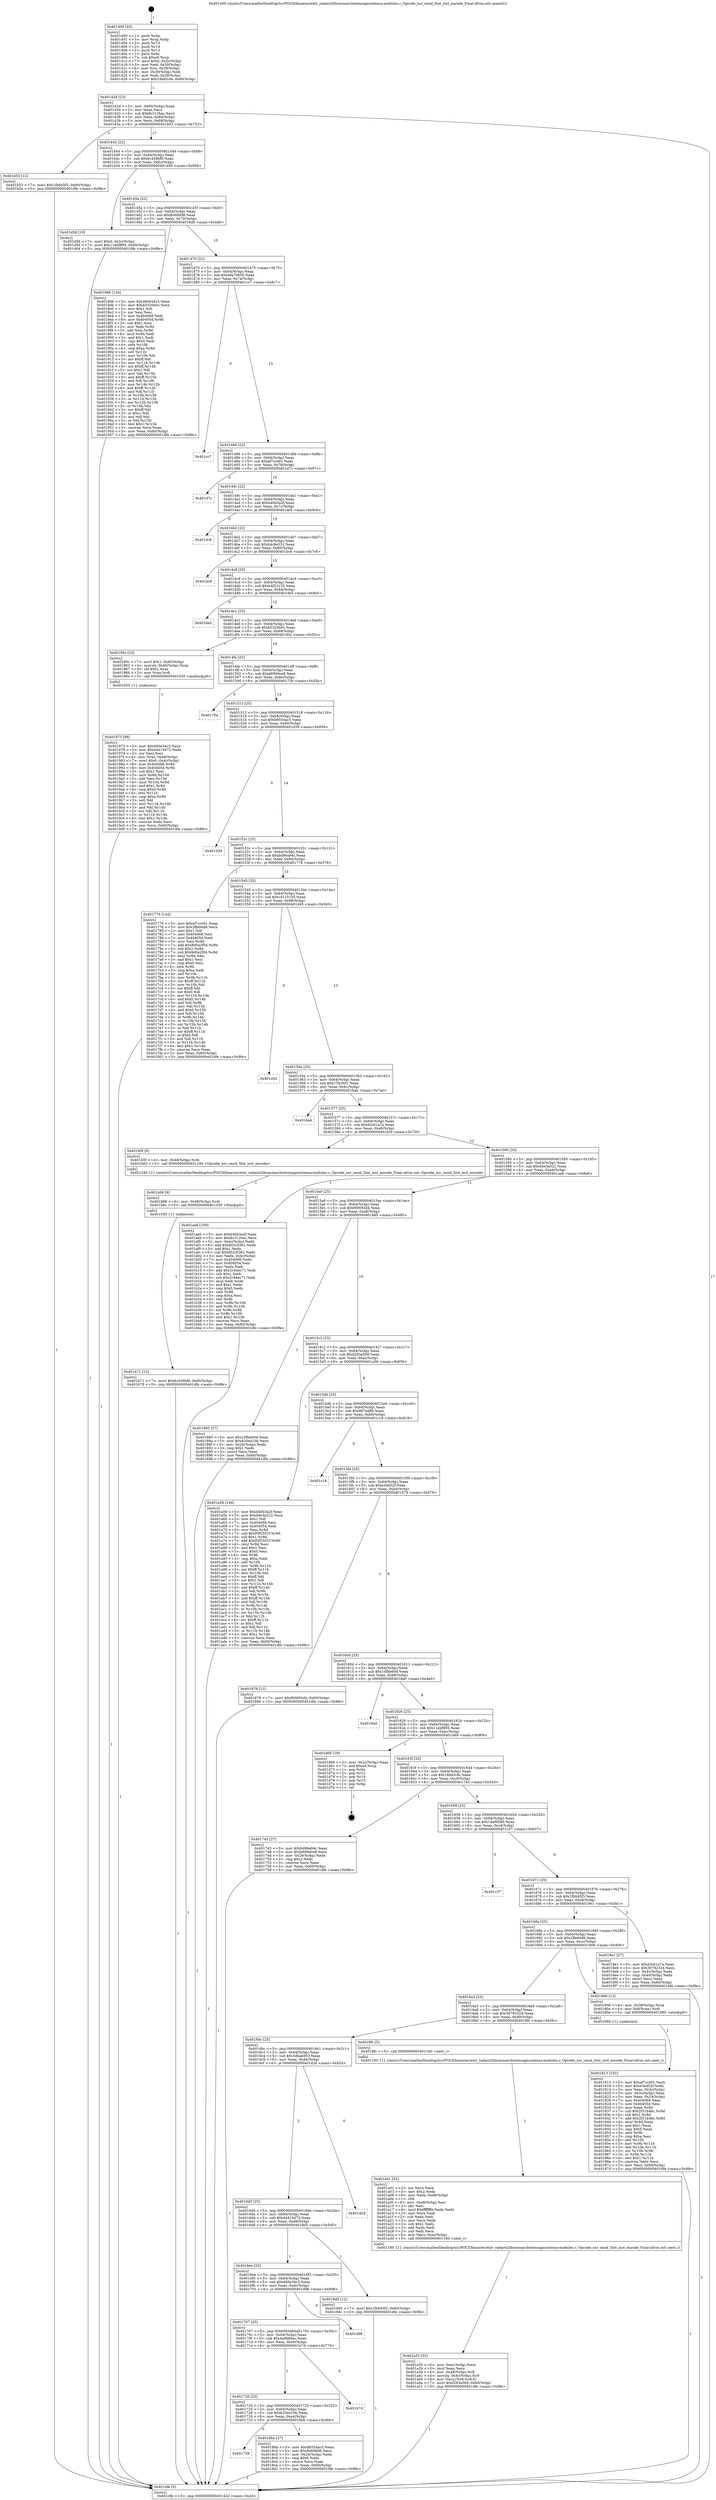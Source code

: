 digraph "0x401400" {
  label = "0x401400 (/mnt/c/Users/mathe/Desktop/tcc/POCII/binaries/extr_radare2librasmarchxtensagnuxtensa-modules.c_Opcode_xsr_rasid_Slot_inst_encode_Final-ollvm.out::main(0))"
  labelloc = "t"
  node[shape=record]

  Entry [label="",width=0.3,height=0.3,shape=circle,fillcolor=black,style=filled]
  "0x40142d" [label="{
     0x40142d [23]\l
     | [instrs]\l
     &nbsp;&nbsp;0x40142d \<+3\>: mov -0x60(%rbp),%eax\l
     &nbsp;&nbsp;0x401430 \<+2\>: mov %eax,%ecx\l
     &nbsp;&nbsp;0x401432 \<+6\>: sub $0x8c312bac,%ecx\l
     &nbsp;&nbsp;0x401438 \<+3\>: mov %eax,-0x64(%rbp)\l
     &nbsp;&nbsp;0x40143b \<+3\>: mov %ecx,-0x68(%rbp)\l
     &nbsp;&nbsp;0x40143e \<+6\>: je 0000000000401b53 \<main+0x753\>\l
  }"]
  "0x401b53" [label="{
     0x401b53 [12]\l
     | [instrs]\l
     &nbsp;&nbsp;0x401b53 \<+7\>: movl $0x1fb845f3,-0x60(%rbp)\l
     &nbsp;&nbsp;0x401b5a \<+5\>: jmp 0000000000401dfe \<main+0x9fe\>\l
  }"]
  "0x401444" [label="{
     0x401444 [22]\l
     | [instrs]\l
     &nbsp;&nbsp;0x401444 \<+5\>: jmp 0000000000401449 \<main+0x49\>\l
     &nbsp;&nbsp;0x401449 \<+3\>: mov -0x64(%rbp),%eax\l
     &nbsp;&nbsp;0x40144c \<+5\>: sub $0x8c439bf9,%eax\l
     &nbsp;&nbsp;0x401451 \<+3\>: mov %eax,-0x6c(%rbp)\l
     &nbsp;&nbsp;0x401454 \<+6\>: je 0000000000401d56 \<main+0x956\>\l
  }"]
  Exit [label="",width=0.3,height=0.3,shape=circle,fillcolor=black,style=filled,peripheries=2]
  "0x401d56" [label="{
     0x401d56 [19]\l
     | [instrs]\l
     &nbsp;&nbsp;0x401d56 \<+7\>: movl $0x0,-0x2c(%rbp)\l
     &nbsp;&nbsp;0x401d5d \<+7\>: movl $0x11ebf885,-0x60(%rbp)\l
     &nbsp;&nbsp;0x401d64 \<+5\>: jmp 0000000000401dfe \<main+0x9fe\>\l
  }"]
  "0x40145a" [label="{
     0x40145a [22]\l
     | [instrs]\l
     &nbsp;&nbsp;0x40145a \<+5\>: jmp 000000000040145f \<main+0x5f\>\l
     &nbsp;&nbsp;0x40145f \<+3\>: mov -0x64(%rbp),%eax\l
     &nbsp;&nbsp;0x401462 \<+5\>: sub $0x8c6fdfd6,%eax\l
     &nbsp;&nbsp;0x401467 \<+3\>: mov %eax,-0x70(%rbp)\l
     &nbsp;&nbsp;0x40146a \<+6\>: je 00000000004018d6 \<main+0x4d6\>\l
  }"]
  "0x401b71" [label="{
     0x401b71 [12]\l
     | [instrs]\l
     &nbsp;&nbsp;0x401b71 \<+7\>: movl $0x8c439bf9,-0x60(%rbp)\l
     &nbsp;&nbsp;0x401b78 \<+5\>: jmp 0000000000401dfe \<main+0x9fe\>\l
  }"]
  "0x4018d6" [label="{
     0x4018d6 [134]\l
     | [instrs]\l
     &nbsp;&nbsp;0x4018d6 \<+5\>: mov $0x460e34c3,%eax\l
     &nbsp;&nbsp;0x4018db \<+5\>: mov $0xb5320b0c,%ecx\l
     &nbsp;&nbsp;0x4018e0 \<+2\>: mov $0x1,%dl\l
     &nbsp;&nbsp;0x4018e2 \<+2\>: xor %esi,%esi\l
     &nbsp;&nbsp;0x4018e4 \<+7\>: mov 0x404068,%edi\l
     &nbsp;&nbsp;0x4018eb \<+8\>: mov 0x404054,%r8d\l
     &nbsp;&nbsp;0x4018f3 \<+3\>: sub $0x1,%esi\l
     &nbsp;&nbsp;0x4018f6 \<+3\>: mov %edi,%r9d\l
     &nbsp;&nbsp;0x4018f9 \<+3\>: add %esi,%r9d\l
     &nbsp;&nbsp;0x4018fc \<+4\>: imul %r9d,%edi\l
     &nbsp;&nbsp;0x401900 \<+3\>: and $0x1,%edi\l
     &nbsp;&nbsp;0x401903 \<+3\>: cmp $0x0,%edi\l
     &nbsp;&nbsp;0x401906 \<+4\>: sete %r10b\l
     &nbsp;&nbsp;0x40190a \<+4\>: cmp $0xa,%r8d\l
     &nbsp;&nbsp;0x40190e \<+4\>: setl %r11b\l
     &nbsp;&nbsp;0x401912 \<+3\>: mov %r10b,%bl\l
     &nbsp;&nbsp;0x401915 \<+3\>: xor $0xff,%bl\l
     &nbsp;&nbsp;0x401918 \<+3\>: mov %r11b,%r14b\l
     &nbsp;&nbsp;0x40191b \<+4\>: xor $0xff,%r14b\l
     &nbsp;&nbsp;0x40191f \<+3\>: xor $0x1,%dl\l
     &nbsp;&nbsp;0x401922 \<+3\>: mov %bl,%r15b\l
     &nbsp;&nbsp;0x401925 \<+4\>: and $0xff,%r15b\l
     &nbsp;&nbsp;0x401929 \<+3\>: and %dl,%r10b\l
     &nbsp;&nbsp;0x40192c \<+3\>: mov %r14b,%r12b\l
     &nbsp;&nbsp;0x40192f \<+4\>: and $0xff,%r12b\l
     &nbsp;&nbsp;0x401933 \<+3\>: and %dl,%r11b\l
     &nbsp;&nbsp;0x401936 \<+3\>: or %r10b,%r15b\l
     &nbsp;&nbsp;0x401939 \<+3\>: or %r11b,%r12b\l
     &nbsp;&nbsp;0x40193c \<+3\>: xor %r12b,%r15b\l
     &nbsp;&nbsp;0x40193f \<+3\>: or %r14b,%bl\l
     &nbsp;&nbsp;0x401942 \<+3\>: xor $0xff,%bl\l
     &nbsp;&nbsp;0x401945 \<+3\>: or $0x1,%dl\l
     &nbsp;&nbsp;0x401948 \<+2\>: and %dl,%bl\l
     &nbsp;&nbsp;0x40194a \<+3\>: or %bl,%r15b\l
     &nbsp;&nbsp;0x40194d \<+4\>: test $0x1,%r15b\l
     &nbsp;&nbsp;0x401951 \<+3\>: cmovne %ecx,%eax\l
     &nbsp;&nbsp;0x401954 \<+3\>: mov %eax,-0x60(%rbp)\l
     &nbsp;&nbsp;0x401957 \<+5\>: jmp 0000000000401dfe \<main+0x9fe\>\l
  }"]
  "0x401470" [label="{
     0x401470 [22]\l
     | [instrs]\l
     &nbsp;&nbsp;0x401470 \<+5\>: jmp 0000000000401475 \<main+0x75\>\l
     &nbsp;&nbsp;0x401475 \<+3\>: mov -0x64(%rbp),%eax\l
     &nbsp;&nbsp;0x401478 \<+5\>: sub $0xa9a70850,%eax\l
     &nbsp;&nbsp;0x40147d \<+3\>: mov %eax,-0x74(%rbp)\l
     &nbsp;&nbsp;0x401480 \<+6\>: je 0000000000401cc7 \<main+0x8c7\>\l
  }"]
  "0x401b68" [label="{
     0x401b68 [9]\l
     | [instrs]\l
     &nbsp;&nbsp;0x401b68 \<+4\>: mov -0x48(%rbp),%rdi\l
     &nbsp;&nbsp;0x401b6c \<+5\>: call 0000000000401030 \<free@plt\>\l
     | [calls]\l
     &nbsp;&nbsp;0x401030 \{1\} (unknown)\l
  }"]
  "0x401cc7" [label="{
     0x401cc7\l
  }", style=dashed]
  "0x401486" [label="{
     0x401486 [22]\l
     | [instrs]\l
     &nbsp;&nbsp;0x401486 \<+5\>: jmp 000000000040148b \<main+0x8b\>\l
     &nbsp;&nbsp;0x40148b \<+3\>: mov -0x64(%rbp),%eax\l
     &nbsp;&nbsp;0x40148e \<+5\>: sub $0xaf7cce91,%eax\l
     &nbsp;&nbsp;0x401493 \<+3\>: mov %eax,-0x78(%rbp)\l
     &nbsp;&nbsp;0x401496 \<+6\>: je 0000000000401d7c \<main+0x97c\>\l
  }"]
  "0x401a35" [label="{
     0x401a35 [33]\l
     | [instrs]\l
     &nbsp;&nbsp;0x401a35 \<+6\>: mov -0xec(%rbp),%ecx\l
     &nbsp;&nbsp;0x401a3b \<+3\>: imul %eax,%ecx\l
     &nbsp;&nbsp;0x401a3e \<+4\>: mov -0x48(%rbp),%r8\l
     &nbsp;&nbsp;0x401a42 \<+4\>: movslq -0x4c(%rbp),%r9\l
     &nbsp;&nbsp;0x401a46 \<+4\>: mov %ecx,(%r8,%r9,4)\l
     &nbsp;&nbsp;0x401a4a \<+7\>: movl $0xf293a569,-0x60(%rbp)\l
     &nbsp;&nbsp;0x401a51 \<+5\>: jmp 0000000000401dfe \<main+0x9fe\>\l
  }"]
  "0x401d7c" [label="{
     0x401d7c\l
  }", style=dashed]
  "0x40149c" [label="{
     0x40149c [22]\l
     | [instrs]\l
     &nbsp;&nbsp;0x40149c \<+5\>: jmp 00000000004014a1 \<main+0xa1\>\l
     &nbsp;&nbsp;0x4014a1 \<+3\>: mov -0x64(%rbp),%eax\l
     &nbsp;&nbsp;0x4014a4 \<+5\>: sub $0xb40b3a2f,%eax\l
     &nbsp;&nbsp;0x4014a9 \<+3\>: mov %eax,-0x7c(%rbp)\l
     &nbsp;&nbsp;0x4014ac \<+6\>: je 0000000000401dc6 \<main+0x9c6\>\l
  }"]
  "0x401a01" [label="{
     0x401a01 [52]\l
     | [instrs]\l
     &nbsp;&nbsp;0x401a01 \<+2\>: xor %ecx,%ecx\l
     &nbsp;&nbsp;0x401a03 \<+5\>: mov $0x2,%edx\l
     &nbsp;&nbsp;0x401a08 \<+6\>: mov %edx,-0xe8(%rbp)\l
     &nbsp;&nbsp;0x401a0e \<+1\>: cltd\l
     &nbsp;&nbsp;0x401a0f \<+6\>: mov -0xe8(%rbp),%esi\l
     &nbsp;&nbsp;0x401a15 \<+2\>: idiv %esi\l
     &nbsp;&nbsp;0x401a17 \<+6\>: imul $0xfffffffe,%edx,%edx\l
     &nbsp;&nbsp;0x401a1d \<+2\>: mov %ecx,%edi\l
     &nbsp;&nbsp;0x401a1f \<+2\>: sub %edx,%edi\l
     &nbsp;&nbsp;0x401a21 \<+2\>: mov %ecx,%edx\l
     &nbsp;&nbsp;0x401a23 \<+3\>: sub $0x1,%edx\l
     &nbsp;&nbsp;0x401a26 \<+2\>: add %edx,%edi\l
     &nbsp;&nbsp;0x401a28 \<+2\>: sub %edi,%ecx\l
     &nbsp;&nbsp;0x401a2a \<+6\>: mov %ecx,-0xec(%rbp)\l
     &nbsp;&nbsp;0x401a30 \<+5\>: call 0000000000401160 \<next_i\>\l
     | [calls]\l
     &nbsp;&nbsp;0x401160 \{1\} (/mnt/c/Users/mathe/Desktop/tcc/POCII/binaries/extr_radare2librasmarchxtensagnuxtensa-modules.c_Opcode_xsr_rasid_Slot_inst_encode_Final-ollvm.out::next_i)\l
  }"]
  "0x401dc6" [label="{
     0x401dc6\l
  }", style=dashed]
  "0x4014b2" [label="{
     0x4014b2 [22]\l
     | [instrs]\l
     &nbsp;&nbsp;0x4014b2 \<+5\>: jmp 00000000004014b7 \<main+0xb7\>\l
     &nbsp;&nbsp;0x4014b7 \<+3\>: mov -0x64(%rbp),%eax\l
     &nbsp;&nbsp;0x4014ba \<+5\>: sub $0xb4c8e531,%eax\l
     &nbsp;&nbsp;0x4014bf \<+3\>: mov %eax,-0x80(%rbp)\l
     &nbsp;&nbsp;0x4014c2 \<+6\>: je 0000000000401bc6 \<main+0x7c6\>\l
  }"]
  "0x401973" [label="{
     0x401973 [98]\l
     | [instrs]\l
     &nbsp;&nbsp;0x401973 \<+5\>: mov $0x460e34c3,%ecx\l
     &nbsp;&nbsp;0x401978 \<+5\>: mov $0x44416473,%edx\l
     &nbsp;&nbsp;0x40197d \<+2\>: xor %esi,%esi\l
     &nbsp;&nbsp;0x40197f \<+4\>: mov %rax,-0x48(%rbp)\l
     &nbsp;&nbsp;0x401983 \<+7\>: movl $0x0,-0x4c(%rbp)\l
     &nbsp;&nbsp;0x40198a \<+8\>: mov 0x404068,%r8d\l
     &nbsp;&nbsp;0x401992 \<+8\>: mov 0x404054,%r9d\l
     &nbsp;&nbsp;0x40199a \<+3\>: sub $0x1,%esi\l
     &nbsp;&nbsp;0x40199d \<+3\>: mov %r8d,%r10d\l
     &nbsp;&nbsp;0x4019a0 \<+3\>: add %esi,%r10d\l
     &nbsp;&nbsp;0x4019a3 \<+4\>: imul %r10d,%r8d\l
     &nbsp;&nbsp;0x4019a7 \<+4\>: and $0x1,%r8d\l
     &nbsp;&nbsp;0x4019ab \<+4\>: cmp $0x0,%r8d\l
     &nbsp;&nbsp;0x4019af \<+4\>: sete %r11b\l
     &nbsp;&nbsp;0x4019b3 \<+4\>: cmp $0xa,%r9d\l
     &nbsp;&nbsp;0x4019b7 \<+3\>: setl %bl\l
     &nbsp;&nbsp;0x4019ba \<+3\>: mov %r11b,%r14b\l
     &nbsp;&nbsp;0x4019bd \<+3\>: and %bl,%r14b\l
     &nbsp;&nbsp;0x4019c0 \<+3\>: xor %bl,%r11b\l
     &nbsp;&nbsp;0x4019c3 \<+3\>: or %r11b,%r14b\l
     &nbsp;&nbsp;0x4019c6 \<+4\>: test $0x1,%r14b\l
     &nbsp;&nbsp;0x4019ca \<+3\>: cmovne %edx,%ecx\l
     &nbsp;&nbsp;0x4019cd \<+3\>: mov %ecx,-0x60(%rbp)\l
     &nbsp;&nbsp;0x4019d0 \<+5\>: jmp 0000000000401dfe \<main+0x9fe\>\l
  }"]
  "0x401bc6" [label="{
     0x401bc6\l
  }", style=dashed]
  "0x4014c8" [label="{
     0x4014c8 [25]\l
     | [instrs]\l
     &nbsp;&nbsp;0x4014c8 \<+5\>: jmp 00000000004014cd \<main+0xcd\>\l
     &nbsp;&nbsp;0x4014cd \<+3\>: mov -0x64(%rbp),%eax\l
     &nbsp;&nbsp;0x4014d0 \<+5\>: sub $0xb4f23125,%eax\l
     &nbsp;&nbsp;0x4014d5 \<+6\>: mov %eax,-0x84(%rbp)\l
     &nbsp;&nbsp;0x4014db \<+6\>: je 0000000000401de5 \<main+0x9e5\>\l
  }"]
  "0x401739" [label="{
     0x401739\l
  }", style=dashed]
  "0x401de5" [label="{
     0x401de5\l
  }", style=dashed]
  "0x4014e1" [label="{
     0x4014e1 [25]\l
     | [instrs]\l
     &nbsp;&nbsp;0x4014e1 \<+5\>: jmp 00000000004014e6 \<main+0xe6\>\l
     &nbsp;&nbsp;0x4014e6 \<+3\>: mov -0x64(%rbp),%eax\l
     &nbsp;&nbsp;0x4014e9 \<+5\>: sub $0xb5320b0c,%eax\l
     &nbsp;&nbsp;0x4014ee \<+6\>: mov %eax,-0x88(%rbp)\l
     &nbsp;&nbsp;0x4014f4 \<+6\>: je 000000000040195c \<main+0x55c\>\l
  }"]
  "0x4018bb" [label="{
     0x4018bb [27]\l
     | [instrs]\l
     &nbsp;&nbsp;0x4018bb \<+5\>: mov $0xb8554ac5,%eax\l
     &nbsp;&nbsp;0x4018c0 \<+5\>: mov $0x8c6fdfd6,%ecx\l
     &nbsp;&nbsp;0x4018c5 \<+3\>: mov -0x24(%rbp),%edx\l
     &nbsp;&nbsp;0x4018c8 \<+3\>: cmp $0x0,%edx\l
     &nbsp;&nbsp;0x4018cb \<+3\>: cmove %ecx,%eax\l
     &nbsp;&nbsp;0x4018ce \<+3\>: mov %eax,-0x60(%rbp)\l
     &nbsp;&nbsp;0x4018d1 \<+5\>: jmp 0000000000401dfe \<main+0x9fe\>\l
  }"]
  "0x40195c" [label="{
     0x40195c [23]\l
     | [instrs]\l
     &nbsp;&nbsp;0x40195c \<+7\>: movl $0x1,-0x40(%rbp)\l
     &nbsp;&nbsp;0x401963 \<+4\>: movslq -0x40(%rbp),%rax\l
     &nbsp;&nbsp;0x401967 \<+4\>: shl $0x2,%rax\l
     &nbsp;&nbsp;0x40196b \<+3\>: mov %rax,%rdi\l
     &nbsp;&nbsp;0x40196e \<+5\>: call 0000000000401050 \<malloc@plt\>\l
     | [calls]\l
     &nbsp;&nbsp;0x401050 \{1\} (unknown)\l
  }"]
  "0x4014fa" [label="{
     0x4014fa [25]\l
     | [instrs]\l
     &nbsp;&nbsp;0x4014fa \<+5\>: jmp 00000000004014ff \<main+0xff\>\l
     &nbsp;&nbsp;0x4014ff \<+3\>: mov -0x64(%rbp),%eax\l
     &nbsp;&nbsp;0x401502 \<+5\>: sub $0xb699dce8,%eax\l
     &nbsp;&nbsp;0x401507 \<+6\>: mov %eax,-0x8c(%rbp)\l
     &nbsp;&nbsp;0x40150d \<+6\>: je 000000000040175e \<main+0x35e\>\l
  }"]
  "0x401720" [label="{
     0x401720 [25]\l
     | [instrs]\l
     &nbsp;&nbsp;0x401720 \<+5\>: jmp 0000000000401725 \<main+0x325\>\l
     &nbsp;&nbsp;0x401725 \<+3\>: mov -0x64(%rbp),%eax\l
     &nbsp;&nbsp;0x401728 \<+5\>: sub $0x620ed10b,%eax\l
     &nbsp;&nbsp;0x40172d \<+6\>: mov %eax,-0xe4(%rbp)\l
     &nbsp;&nbsp;0x401733 \<+6\>: je 00000000004018bb \<main+0x4bb\>\l
  }"]
  "0x40175e" [label="{
     0x40175e\l
  }", style=dashed]
  "0x401513" [label="{
     0x401513 [25]\l
     | [instrs]\l
     &nbsp;&nbsp;0x401513 \<+5\>: jmp 0000000000401518 \<main+0x118\>\l
     &nbsp;&nbsp;0x401518 \<+3\>: mov -0x64(%rbp),%eax\l
     &nbsp;&nbsp;0x40151b \<+5\>: sub $0xb8554ac5,%eax\l
     &nbsp;&nbsp;0x401520 \<+6\>: mov %eax,-0x90(%rbp)\l
     &nbsp;&nbsp;0x401526 \<+6\>: je 0000000000401d39 \<main+0x939\>\l
  }"]
  "0x401b7d" [label="{
     0x401b7d\l
  }", style=dashed]
  "0x401d39" [label="{
     0x401d39\l
  }", style=dashed]
  "0x40152c" [label="{
     0x40152c [25]\l
     | [instrs]\l
     &nbsp;&nbsp;0x40152c \<+5\>: jmp 0000000000401531 \<main+0x131\>\l
     &nbsp;&nbsp;0x401531 \<+3\>: mov -0x64(%rbp),%eax\l
     &nbsp;&nbsp;0x401534 \<+5\>: sub $0xbd96a94c,%eax\l
     &nbsp;&nbsp;0x401539 \<+6\>: mov %eax,-0x94(%rbp)\l
     &nbsp;&nbsp;0x40153f \<+6\>: je 0000000000401776 \<main+0x376\>\l
  }"]
  "0x401707" [label="{
     0x401707 [25]\l
     | [instrs]\l
     &nbsp;&nbsp;0x401707 \<+5\>: jmp 000000000040170c \<main+0x30c\>\l
     &nbsp;&nbsp;0x40170c \<+3\>: mov -0x64(%rbp),%eax\l
     &nbsp;&nbsp;0x40170f \<+5\>: sub $0x4a9689ac,%eax\l
     &nbsp;&nbsp;0x401714 \<+6\>: mov %eax,-0xe0(%rbp)\l
     &nbsp;&nbsp;0x40171a \<+6\>: je 0000000000401b7d \<main+0x77d\>\l
  }"]
  "0x401776" [label="{
     0x401776 [144]\l
     | [instrs]\l
     &nbsp;&nbsp;0x401776 \<+5\>: mov $0xaf7cce91,%eax\l
     &nbsp;&nbsp;0x40177b \<+5\>: mov $0x2ffa94d6,%ecx\l
     &nbsp;&nbsp;0x401780 \<+2\>: mov $0x1,%dl\l
     &nbsp;&nbsp;0x401782 \<+7\>: mov 0x404068,%esi\l
     &nbsp;&nbsp;0x401789 \<+7\>: mov 0x404054,%edi\l
     &nbsp;&nbsp;0x401790 \<+3\>: mov %esi,%r8d\l
     &nbsp;&nbsp;0x401793 \<+7\>: add $0x8d0a2f04,%r8d\l
     &nbsp;&nbsp;0x40179a \<+4\>: sub $0x1,%r8d\l
     &nbsp;&nbsp;0x40179e \<+7\>: sub $0x8d0a2f04,%r8d\l
     &nbsp;&nbsp;0x4017a5 \<+4\>: imul %r8d,%esi\l
     &nbsp;&nbsp;0x4017a9 \<+3\>: and $0x1,%esi\l
     &nbsp;&nbsp;0x4017ac \<+3\>: cmp $0x0,%esi\l
     &nbsp;&nbsp;0x4017af \<+4\>: sete %r9b\l
     &nbsp;&nbsp;0x4017b3 \<+3\>: cmp $0xa,%edi\l
     &nbsp;&nbsp;0x4017b6 \<+4\>: setl %r10b\l
     &nbsp;&nbsp;0x4017ba \<+3\>: mov %r9b,%r11b\l
     &nbsp;&nbsp;0x4017bd \<+4\>: xor $0xff,%r11b\l
     &nbsp;&nbsp;0x4017c1 \<+3\>: mov %r10b,%bl\l
     &nbsp;&nbsp;0x4017c4 \<+3\>: xor $0xff,%bl\l
     &nbsp;&nbsp;0x4017c7 \<+3\>: xor $0x0,%dl\l
     &nbsp;&nbsp;0x4017ca \<+3\>: mov %r11b,%r14b\l
     &nbsp;&nbsp;0x4017cd \<+4\>: and $0x0,%r14b\l
     &nbsp;&nbsp;0x4017d1 \<+3\>: and %dl,%r9b\l
     &nbsp;&nbsp;0x4017d4 \<+3\>: mov %bl,%r15b\l
     &nbsp;&nbsp;0x4017d7 \<+4\>: and $0x0,%r15b\l
     &nbsp;&nbsp;0x4017db \<+3\>: and %dl,%r10b\l
     &nbsp;&nbsp;0x4017de \<+3\>: or %r9b,%r14b\l
     &nbsp;&nbsp;0x4017e1 \<+3\>: or %r10b,%r15b\l
     &nbsp;&nbsp;0x4017e4 \<+3\>: xor %r15b,%r14b\l
     &nbsp;&nbsp;0x4017e7 \<+3\>: or %bl,%r11b\l
     &nbsp;&nbsp;0x4017ea \<+4\>: xor $0xff,%r11b\l
     &nbsp;&nbsp;0x4017ee \<+3\>: or $0x0,%dl\l
     &nbsp;&nbsp;0x4017f1 \<+3\>: and %dl,%r11b\l
     &nbsp;&nbsp;0x4017f4 \<+3\>: or %r11b,%r14b\l
     &nbsp;&nbsp;0x4017f7 \<+4\>: test $0x1,%r14b\l
     &nbsp;&nbsp;0x4017fb \<+3\>: cmovne %ecx,%eax\l
     &nbsp;&nbsp;0x4017fe \<+3\>: mov %eax,-0x60(%rbp)\l
     &nbsp;&nbsp;0x401801 \<+5\>: jmp 0000000000401dfe \<main+0x9fe\>\l
  }"]
  "0x401545" [label="{
     0x401545 [25]\l
     | [instrs]\l
     &nbsp;&nbsp;0x401545 \<+5\>: jmp 000000000040154a \<main+0x14a\>\l
     &nbsp;&nbsp;0x40154a \<+3\>: mov -0x64(%rbp),%eax\l
     &nbsp;&nbsp;0x40154d \<+5\>: sub $0xc4115105,%eax\l
     &nbsp;&nbsp;0x401552 \<+6\>: mov %eax,-0x98(%rbp)\l
     &nbsp;&nbsp;0x401558 \<+6\>: je 0000000000401d45 \<main+0x945\>\l
  }"]
  "0x401d98" [label="{
     0x401d98\l
  }", style=dashed]
  "0x401d45" [label="{
     0x401d45\l
  }", style=dashed]
  "0x40155e" [label="{
     0x40155e [25]\l
     | [instrs]\l
     &nbsp;&nbsp;0x40155e \<+5\>: jmp 0000000000401563 \<main+0x163\>\l
     &nbsp;&nbsp;0x401563 \<+3\>: mov -0x64(%rbp),%eax\l
     &nbsp;&nbsp;0x401566 \<+5\>: sub $0xc7f436f1,%eax\l
     &nbsp;&nbsp;0x40156b \<+6\>: mov %eax,-0x9c(%rbp)\l
     &nbsp;&nbsp;0x401571 \<+6\>: je 0000000000401bab \<main+0x7ab\>\l
  }"]
  "0x4016ee" [label="{
     0x4016ee [25]\l
     | [instrs]\l
     &nbsp;&nbsp;0x4016ee \<+5\>: jmp 00000000004016f3 \<main+0x2f3\>\l
     &nbsp;&nbsp;0x4016f3 \<+3\>: mov -0x64(%rbp),%eax\l
     &nbsp;&nbsp;0x4016f6 \<+5\>: sub $0x460e34c3,%eax\l
     &nbsp;&nbsp;0x4016fb \<+6\>: mov %eax,-0xdc(%rbp)\l
     &nbsp;&nbsp;0x401701 \<+6\>: je 0000000000401d98 \<main+0x998\>\l
  }"]
  "0x401bab" [label="{
     0x401bab\l
  }", style=dashed]
  "0x401577" [label="{
     0x401577 [25]\l
     | [instrs]\l
     &nbsp;&nbsp;0x401577 \<+5\>: jmp 000000000040157c \<main+0x17c\>\l
     &nbsp;&nbsp;0x40157c \<+3\>: mov -0x64(%rbp),%eax\l
     &nbsp;&nbsp;0x40157f \<+5\>: sub $0xd3c61a7a,%eax\l
     &nbsp;&nbsp;0x401584 \<+6\>: mov %eax,-0xa0(%rbp)\l
     &nbsp;&nbsp;0x40158a \<+6\>: je 0000000000401b5f \<main+0x75f\>\l
  }"]
  "0x4019d5" [label="{
     0x4019d5 [12]\l
     | [instrs]\l
     &nbsp;&nbsp;0x4019d5 \<+7\>: movl $0x1fb845f3,-0x60(%rbp)\l
     &nbsp;&nbsp;0x4019dc \<+5\>: jmp 0000000000401dfe \<main+0x9fe\>\l
  }"]
  "0x401b5f" [label="{
     0x401b5f [9]\l
     | [instrs]\l
     &nbsp;&nbsp;0x401b5f \<+4\>: mov -0x48(%rbp),%rdi\l
     &nbsp;&nbsp;0x401b63 \<+5\>: call 0000000000401240 \<Opcode_xsr_rasid_Slot_inst_encode\>\l
     | [calls]\l
     &nbsp;&nbsp;0x401240 \{1\} (/mnt/c/Users/mathe/Desktop/tcc/POCII/binaries/extr_radare2librasmarchxtensagnuxtensa-modules.c_Opcode_xsr_rasid_Slot_inst_encode_Final-ollvm.out::Opcode_xsr_rasid_Slot_inst_encode)\l
  }"]
  "0x401590" [label="{
     0x401590 [25]\l
     | [instrs]\l
     &nbsp;&nbsp;0x401590 \<+5\>: jmp 0000000000401595 \<main+0x195\>\l
     &nbsp;&nbsp;0x401595 \<+3\>: mov -0x64(%rbp),%eax\l
     &nbsp;&nbsp;0x401598 \<+5\>: sub $0xd4e3a522,%eax\l
     &nbsp;&nbsp;0x40159d \<+6\>: mov %eax,-0xa4(%rbp)\l
     &nbsp;&nbsp;0x4015a3 \<+6\>: je 0000000000401ae6 \<main+0x6e6\>\l
  }"]
  "0x4016d5" [label="{
     0x4016d5 [25]\l
     | [instrs]\l
     &nbsp;&nbsp;0x4016d5 \<+5\>: jmp 00000000004016da \<main+0x2da\>\l
     &nbsp;&nbsp;0x4016da \<+3\>: mov -0x64(%rbp),%eax\l
     &nbsp;&nbsp;0x4016dd \<+5\>: sub $0x44416473,%eax\l
     &nbsp;&nbsp;0x4016e2 \<+6\>: mov %eax,-0xd8(%rbp)\l
     &nbsp;&nbsp;0x4016e8 \<+6\>: je 00000000004019d5 \<main+0x5d5\>\l
  }"]
  "0x401ae6" [label="{
     0x401ae6 [109]\l
     | [instrs]\l
     &nbsp;&nbsp;0x401ae6 \<+5\>: mov $0xb40b3a2f,%eax\l
     &nbsp;&nbsp;0x401aeb \<+5\>: mov $0x8c312bac,%ecx\l
     &nbsp;&nbsp;0x401af0 \<+3\>: mov -0x4c(%rbp),%edx\l
     &nbsp;&nbsp;0x401af3 \<+6\>: add $0xd02c0361,%edx\l
     &nbsp;&nbsp;0x401af9 \<+3\>: add $0x1,%edx\l
     &nbsp;&nbsp;0x401afc \<+6\>: sub $0xd02c0361,%edx\l
     &nbsp;&nbsp;0x401b02 \<+3\>: mov %edx,-0x4c(%rbp)\l
     &nbsp;&nbsp;0x401b05 \<+7\>: mov 0x404068,%edx\l
     &nbsp;&nbsp;0x401b0c \<+7\>: mov 0x404054,%esi\l
     &nbsp;&nbsp;0x401b13 \<+2\>: mov %edx,%edi\l
     &nbsp;&nbsp;0x401b15 \<+6\>: add $0x2c44ec71,%edi\l
     &nbsp;&nbsp;0x401b1b \<+3\>: sub $0x1,%edi\l
     &nbsp;&nbsp;0x401b1e \<+6\>: sub $0x2c44ec71,%edi\l
     &nbsp;&nbsp;0x401b24 \<+3\>: imul %edi,%edx\l
     &nbsp;&nbsp;0x401b27 \<+3\>: and $0x1,%edx\l
     &nbsp;&nbsp;0x401b2a \<+3\>: cmp $0x0,%edx\l
     &nbsp;&nbsp;0x401b2d \<+4\>: sete %r8b\l
     &nbsp;&nbsp;0x401b31 \<+3\>: cmp $0xa,%esi\l
     &nbsp;&nbsp;0x401b34 \<+4\>: setl %r9b\l
     &nbsp;&nbsp;0x401b38 \<+3\>: mov %r8b,%r10b\l
     &nbsp;&nbsp;0x401b3b \<+3\>: and %r9b,%r10b\l
     &nbsp;&nbsp;0x401b3e \<+3\>: xor %r9b,%r8b\l
     &nbsp;&nbsp;0x401b41 \<+3\>: or %r8b,%r10b\l
     &nbsp;&nbsp;0x401b44 \<+4\>: test $0x1,%r10b\l
     &nbsp;&nbsp;0x401b48 \<+3\>: cmovne %ecx,%eax\l
     &nbsp;&nbsp;0x401b4b \<+3\>: mov %eax,-0x60(%rbp)\l
     &nbsp;&nbsp;0x401b4e \<+5\>: jmp 0000000000401dfe \<main+0x9fe\>\l
  }"]
  "0x4015a9" [label="{
     0x4015a9 [25]\l
     | [instrs]\l
     &nbsp;&nbsp;0x4015a9 \<+5\>: jmp 00000000004015ae \<main+0x1ae\>\l
     &nbsp;&nbsp;0x4015ae \<+3\>: mov -0x64(%rbp),%eax\l
     &nbsp;&nbsp;0x4015b1 \<+5\>: sub $0xf00693d4,%eax\l
     &nbsp;&nbsp;0x4015b6 \<+6\>: mov %eax,-0xa8(%rbp)\l
     &nbsp;&nbsp;0x4015bc \<+6\>: je 0000000000401885 \<main+0x485\>\l
  }"]
  "0x401d2d" [label="{
     0x401d2d\l
  }", style=dashed]
  "0x401885" [label="{
     0x401885 [27]\l
     | [instrs]\l
     &nbsp;&nbsp;0x401885 \<+5\>: mov $0x10fbb60d,%eax\l
     &nbsp;&nbsp;0x40188a \<+5\>: mov $0x620ed10b,%ecx\l
     &nbsp;&nbsp;0x40188f \<+3\>: mov -0x24(%rbp),%edx\l
     &nbsp;&nbsp;0x401892 \<+3\>: cmp $0x1,%edx\l
     &nbsp;&nbsp;0x401895 \<+3\>: cmovl %ecx,%eax\l
     &nbsp;&nbsp;0x401898 \<+3\>: mov %eax,-0x60(%rbp)\l
     &nbsp;&nbsp;0x40189b \<+5\>: jmp 0000000000401dfe \<main+0x9fe\>\l
  }"]
  "0x4015c2" [label="{
     0x4015c2 [25]\l
     | [instrs]\l
     &nbsp;&nbsp;0x4015c2 \<+5\>: jmp 00000000004015c7 \<main+0x1c7\>\l
     &nbsp;&nbsp;0x4015c7 \<+3\>: mov -0x64(%rbp),%eax\l
     &nbsp;&nbsp;0x4015ca \<+5\>: sub $0xf293a569,%eax\l
     &nbsp;&nbsp;0x4015cf \<+6\>: mov %eax,-0xac(%rbp)\l
     &nbsp;&nbsp;0x4015d5 \<+6\>: je 0000000000401a56 \<main+0x656\>\l
  }"]
  "0x4016bc" [label="{
     0x4016bc [25]\l
     | [instrs]\l
     &nbsp;&nbsp;0x4016bc \<+5\>: jmp 00000000004016c1 \<main+0x2c1\>\l
     &nbsp;&nbsp;0x4016c1 \<+3\>: mov -0x64(%rbp),%eax\l
     &nbsp;&nbsp;0x4016c4 \<+5\>: sub $0x3dbab953,%eax\l
     &nbsp;&nbsp;0x4016c9 \<+6\>: mov %eax,-0xd4(%rbp)\l
     &nbsp;&nbsp;0x4016cf \<+6\>: je 0000000000401d2d \<main+0x92d\>\l
  }"]
  "0x401a56" [label="{
     0x401a56 [144]\l
     | [instrs]\l
     &nbsp;&nbsp;0x401a56 \<+5\>: mov $0xb40b3a2f,%eax\l
     &nbsp;&nbsp;0x401a5b \<+5\>: mov $0xd4e3a522,%ecx\l
     &nbsp;&nbsp;0x401a60 \<+2\>: mov $0x1,%dl\l
     &nbsp;&nbsp;0x401a62 \<+7\>: mov 0x404068,%esi\l
     &nbsp;&nbsp;0x401a69 \<+7\>: mov 0x404054,%edi\l
     &nbsp;&nbsp;0x401a70 \<+3\>: mov %esi,%r8d\l
     &nbsp;&nbsp;0x401a73 \<+7\>: sub $0x93f2551f,%r8d\l
     &nbsp;&nbsp;0x401a7a \<+4\>: sub $0x1,%r8d\l
     &nbsp;&nbsp;0x401a7e \<+7\>: add $0x93f2551f,%r8d\l
     &nbsp;&nbsp;0x401a85 \<+4\>: imul %r8d,%esi\l
     &nbsp;&nbsp;0x401a89 \<+3\>: and $0x1,%esi\l
     &nbsp;&nbsp;0x401a8c \<+3\>: cmp $0x0,%esi\l
     &nbsp;&nbsp;0x401a8f \<+4\>: sete %r9b\l
     &nbsp;&nbsp;0x401a93 \<+3\>: cmp $0xa,%edi\l
     &nbsp;&nbsp;0x401a96 \<+4\>: setl %r10b\l
     &nbsp;&nbsp;0x401a9a \<+3\>: mov %r9b,%r11b\l
     &nbsp;&nbsp;0x401a9d \<+4\>: xor $0xff,%r11b\l
     &nbsp;&nbsp;0x401aa1 \<+3\>: mov %r10b,%bl\l
     &nbsp;&nbsp;0x401aa4 \<+3\>: xor $0xff,%bl\l
     &nbsp;&nbsp;0x401aa7 \<+3\>: xor $0x1,%dl\l
     &nbsp;&nbsp;0x401aaa \<+3\>: mov %r11b,%r14b\l
     &nbsp;&nbsp;0x401aad \<+4\>: and $0xff,%r14b\l
     &nbsp;&nbsp;0x401ab1 \<+3\>: and %dl,%r9b\l
     &nbsp;&nbsp;0x401ab4 \<+3\>: mov %bl,%r15b\l
     &nbsp;&nbsp;0x401ab7 \<+4\>: and $0xff,%r15b\l
     &nbsp;&nbsp;0x401abb \<+3\>: and %dl,%r10b\l
     &nbsp;&nbsp;0x401abe \<+3\>: or %r9b,%r14b\l
     &nbsp;&nbsp;0x401ac1 \<+3\>: or %r10b,%r15b\l
     &nbsp;&nbsp;0x401ac4 \<+3\>: xor %r15b,%r14b\l
     &nbsp;&nbsp;0x401ac7 \<+3\>: or %bl,%r11b\l
     &nbsp;&nbsp;0x401aca \<+4\>: xor $0xff,%r11b\l
     &nbsp;&nbsp;0x401ace \<+3\>: or $0x1,%dl\l
     &nbsp;&nbsp;0x401ad1 \<+3\>: and %dl,%r11b\l
     &nbsp;&nbsp;0x401ad4 \<+3\>: or %r11b,%r14b\l
     &nbsp;&nbsp;0x401ad7 \<+4\>: test $0x1,%r14b\l
     &nbsp;&nbsp;0x401adb \<+3\>: cmovne %ecx,%eax\l
     &nbsp;&nbsp;0x401ade \<+3\>: mov %eax,-0x60(%rbp)\l
     &nbsp;&nbsp;0x401ae1 \<+5\>: jmp 0000000000401dfe \<main+0x9fe\>\l
  }"]
  "0x4015db" [label="{
     0x4015db [25]\l
     | [instrs]\l
     &nbsp;&nbsp;0x4015db \<+5\>: jmp 00000000004015e0 \<main+0x1e0\>\l
     &nbsp;&nbsp;0x4015e0 \<+3\>: mov -0x64(%rbp),%eax\l
     &nbsp;&nbsp;0x4015e3 \<+5\>: sub $0x987ed88,%eax\l
     &nbsp;&nbsp;0x4015e8 \<+6\>: mov %eax,-0xb0(%rbp)\l
     &nbsp;&nbsp;0x4015ee \<+6\>: je 0000000000401c18 \<main+0x818\>\l
  }"]
  "0x4019fc" [label="{
     0x4019fc [5]\l
     | [instrs]\l
     &nbsp;&nbsp;0x4019fc \<+5\>: call 0000000000401160 \<next_i\>\l
     | [calls]\l
     &nbsp;&nbsp;0x401160 \{1\} (/mnt/c/Users/mathe/Desktop/tcc/POCII/binaries/extr_radare2librasmarchxtensagnuxtensa-modules.c_Opcode_xsr_rasid_Slot_inst_encode_Final-ollvm.out::next_i)\l
  }"]
  "0x401c18" [label="{
     0x401c18\l
  }", style=dashed]
  "0x4015f4" [label="{
     0x4015f4 [25]\l
     | [instrs]\l
     &nbsp;&nbsp;0x4015f4 \<+5\>: jmp 00000000004015f9 \<main+0x1f9\>\l
     &nbsp;&nbsp;0x4015f9 \<+3\>: mov -0x64(%rbp),%eax\l
     &nbsp;&nbsp;0x4015fc \<+5\>: sub $0xe3e452f,%eax\l
     &nbsp;&nbsp;0x401601 \<+6\>: mov %eax,-0xb4(%rbp)\l
     &nbsp;&nbsp;0x401607 \<+6\>: je 0000000000401879 \<main+0x479\>\l
  }"]
  "0x401813" [label="{
     0x401813 [102]\l
     | [instrs]\l
     &nbsp;&nbsp;0x401813 \<+5\>: mov $0xaf7cce91,%ecx\l
     &nbsp;&nbsp;0x401818 \<+5\>: mov $0xe3e452f,%edx\l
     &nbsp;&nbsp;0x40181d \<+3\>: mov %eax,-0x3c(%rbp)\l
     &nbsp;&nbsp;0x401820 \<+3\>: mov -0x3c(%rbp),%eax\l
     &nbsp;&nbsp;0x401823 \<+3\>: mov %eax,-0x24(%rbp)\l
     &nbsp;&nbsp;0x401826 \<+7\>: mov 0x404068,%eax\l
     &nbsp;&nbsp;0x40182d \<+7\>: mov 0x404054,%esi\l
     &nbsp;&nbsp;0x401834 \<+3\>: mov %eax,%r8d\l
     &nbsp;&nbsp;0x401837 \<+7\>: sub $0x2f31b46c,%r8d\l
     &nbsp;&nbsp;0x40183e \<+4\>: sub $0x1,%r8d\l
     &nbsp;&nbsp;0x401842 \<+7\>: add $0x2f31b46c,%r8d\l
     &nbsp;&nbsp;0x401849 \<+4\>: imul %r8d,%eax\l
     &nbsp;&nbsp;0x40184d \<+3\>: and $0x1,%eax\l
     &nbsp;&nbsp;0x401850 \<+3\>: cmp $0x0,%eax\l
     &nbsp;&nbsp;0x401853 \<+4\>: sete %r9b\l
     &nbsp;&nbsp;0x401857 \<+3\>: cmp $0xa,%esi\l
     &nbsp;&nbsp;0x40185a \<+4\>: setl %r10b\l
     &nbsp;&nbsp;0x40185e \<+3\>: mov %r9b,%r11b\l
     &nbsp;&nbsp;0x401861 \<+3\>: and %r10b,%r11b\l
     &nbsp;&nbsp;0x401864 \<+3\>: xor %r10b,%r9b\l
     &nbsp;&nbsp;0x401867 \<+3\>: or %r9b,%r11b\l
     &nbsp;&nbsp;0x40186a \<+4\>: test $0x1,%r11b\l
     &nbsp;&nbsp;0x40186e \<+3\>: cmovne %edx,%ecx\l
     &nbsp;&nbsp;0x401871 \<+3\>: mov %ecx,-0x60(%rbp)\l
     &nbsp;&nbsp;0x401874 \<+5\>: jmp 0000000000401dfe \<main+0x9fe\>\l
  }"]
  "0x401879" [label="{
     0x401879 [12]\l
     | [instrs]\l
     &nbsp;&nbsp;0x401879 \<+7\>: movl $0xf00693d4,-0x60(%rbp)\l
     &nbsp;&nbsp;0x401880 \<+5\>: jmp 0000000000401dfe \<main+0x9fe\>\l
  }"]
  "0x40160d" [label="{
     0x40160d [25]\l
     | [instrs]\l
     &nbsp;&nbsp;0x40160d \<+5\>: jmp 0000000000401612 \<main+0x212\>\l
     &nbsp;&nbsp;0x401612 \<+3\>: mov -0x64(%rbp),%eax\l
     &nbsp;&nbsp;0x401615 \<+5\>: sub $0x10fbb60d,%eax\l
     &nbsp;&nbsp;0x40161a \<+6\>: mov %eax,-0xb8(%rbp)\l
     &nbsp;&nbsp;0x401620 \<+6\>: je 00000000004018a0 \<main+0x4a0\>\l
  }"]
  "0x4016a3" [label="{
     0x4016a3 [25]\l
     | [instrs]\l
     &nbsp;&nbsp;0x4016a3 \<+5\>: jmp 00000000004016a8 \<main+0x2a8\>\l
     &nbsp;&nbsp;0x4016a8 \<+3\>: mov -0x64(%rbp),%eax\l
     &nbsp;&nbsp;0x4016ab \<+5\>: sub $0x30792324,%eax\l
     &nbsp;&nbsp;0x4016b0 \<+6\>: mov %eax,-0xd0(%rbp)\l
     &nbsp;&nbsp;0x4016b6 \<+6\>: je 00000000004019fc \<main+0x5fc\>\l
  }"]
  "0x4018a0" [label="{
     0x4018a0\l
  }", style=dashed]
  "0x401626" [label="{
     0x401626 [25]\l
     | [instrs]\l
     &nbsp;&nbsp;0x401626 \<+5\>: jmp 000000000040162b \<main+0x22b\>\l
     &nbsp;&nbsp;0x40162b \<+3\>: mov -0x64(%rbp),%eax\l
     &nbsp;&nbsp;0x40162e \<+5\>: sub $0x11ebf885,%eax\l
     &nbsp;&nbsp;0x401633 \<+6\>: mov %eax,-0xbc(%rbp)\l
     &nbsp;&nbsp;0x401639 \<+6\>: je 0000000000401d69 \<main+0x969\>\l
  }"]
  "0x401806" [label="{
     0x401806 [13]\l
     | [instrs]\l
     &nbsp;&nbsp;0x401806 \<+4\>: mov -0x38(%rbp),%rax\l
     &nbsp;&nbsp;0x40180a \<+4\>: mov 0x8(%rax),%rdi\l
     &nbsp;&nbsp;0x40180e \<+5\>: call 0000000000401060 \<atoi@plt\>\l
     | [calls]\l
     &nbsp;&nbsp;0x401060 \{1\} (unknown)\l
  }"]
  "0x401d69" [label="{
     0x401d69 [19]\l
     | [instrs]\l
     &nbsp;&nbsp;0x401d69 \<+3\>: mov -0x2c(%rbp),%eax\l
     &nbsp;&nbsp;0x401d6c \<+7\>: add $0xe0,%rsp\l
     &nbsp;&nbsp;0x401d73 \<+1\>: pop %rbx\l
     &nbsp;&nbsp;0x401d74 \<+2\>: pop %r12\l
     &nbsp;&nbsp;0x401d76 \<+2\>: pop %r14\l
     &nbsp;&nbsp;0x401d78 \<+2\>: pop %r15\l
     &nbsp;&nbsp;0x401d7a \<+1\>: pop %rbp\l
     &nbsp;&nbsp;0x401d7b \<+1\>: ret\l
  }"]
  "0x40163f" [label="{
     0x40163f [25]\l
     | [instrs]\l
     &nbsp;&nbsp;0x40163f \<+5\>: jmp 0000000000401644 \<main+0x244\>\l
     &nbsp;&nbsp;0x401644 \<+3\>: mov -0x64(%rbp),%eax\l
     &nbsp;&nbsp;0x401647 \<+5\>: sub $0x18b92cfe,%eax\l
     &nbsp;&nbsp;0x40164c \<+6\>: mov %eax,-0xc0(%rbp)\l
     &nbsp;&nbsp;0x401652 \<+6\>: je 0000000000401743 \<main+0x343\>\l
  }"]
  "0x40168a" [label="{
     0x40168a [25]\l
     | [instrs]\l
     &nbsp;&nbsp;0x40168a \<+5\>: jmp 000000000040168f \<main+0x28f\>\l
     &nbsp;&nbsp;0x40168f \<+3\>: mov -0x64(%rbp),%eax\l
     &nbsp;&nbsp;0x401692 \<+5\>: sub $0x2ffa94d6,%eax\l
     &nbsp;&nbsp;0x401697 \<+6\>: mov %eax,-0xcc(%rbp)\l
     &nbsp;&nbsp;0x40169d \<+6\>: je 0000000000401806 \<main+0x406\>\l
  }"]
  "0x401743" [label="{
     0x401743 [27]\l
     | [instrs]\l
     &nbsp;&nbsp;0x401743 \<+5\>: mov $0xbd96a94c,%eax\l
     &nbsp;&nbsp;0x401748 \<+5\>: mov $0xb699dce8,%ecx\l
     &nbsp;&nbsp;0x40174d \<+3\>: mov -0x28(%rbp),%edx\l
     &nbsp;&nbsp;0x401750 \<+3\>: cmp $0x2,%edx\l
     &nbsp;&nbsp;0x401753 \<+3\>: cmovne %ecx,%eax\l
     &nbsp;&nbsp;0x401756 \<+3\>: mov %eax,-0x60(%rbp)\l
     &nbsp;&nbsp;0x401759 \<+5\>: jmp 0000000000401dfe \<main+0x9fe\>\l
  }"]
  "0x401658" [label="{
     0x401658 [25]\l
     | [instrs]\l
     &nbsp;&nbsp;0x401658 \<+5\>: jmp 000000000040165d \<main+0x25d\>\l
     &nbsp;&nbsp;0x40165d \<+3\>: mov -0x64(%rbp),%eax\l
     &nbsp;&nbsp;0x401660 \<+5\>: sub $0x1d49f280,%eax\l
     &nbsp;&nbsp;0x401665 \<+6\>: mov %eax,-0xc4(%rbp)\l
     &nbsp;&nbsp;0x40166b \<+6\>: je 0000000000401c37 \<main+0x837\>\l
  }"]
  "0x401dfe" [label="{
     0x401dfe [5]\l
     | [instrs]\l
     &nbsp;&nbsp;0x401dfe \<+5\>: jmp 000000000040142d \<main+0x2d\>\l
  }"]
  "0x401400" [label="{
     0x401400 [45]\l
     | [instrs]\l
     &nbsp;&nbsp;0x401400 \<+1\>: push %rbp\l
     &nbsp;&nbsp;0x401401 \<+3\>: mov %rsp,%rbp\l
     &nbsp;&nbsp;0x401404 \<+2\>: push %r15\l
     &nbsp;&nbsp;0x401406 \<+2\>: push %r14\l
     &nbsp;&nbsp;0x401408 \<+2\>: push %r12\l
     &nbsp;&nbsp;0x40140a \<+1\>: push %rbx\l
     &nbsp;&nbsp;0x40140b \<+7\>: sub $0xe0,%rsp\l
     &nbsp;&nbsp;0x401412 \<+7\>: movl $0x0,-0x2c(%rbp)\l
     &nbsp;&nbsp;0x401419 \<+3\>: mov %edi,-0x30(%rbp)\l
     &nbsp;&nbsp;0x40141c \<+4\>: mov %rsi,-0x38(%rbp)\l
     &nbsp;&nbsp;0x401420 \<+3\>: mov -0x30(%rbp),%edi\l
     &nbsp;&nbsp;0x401423 \<+3\>: mov %edi,-0x28(%rbp)\l
     &nbsp;&nbsp;0x401426 \<+7\>: movl $0x18b92cfe,-0x60(%rbp)\l
  }"]
  "0x4019e1" [label="{
     0x4019e1 [27]\l
     | [instrs]\l
     &nbsp;&nbsp;0x4019e1 \<+5\>: mov $0xd3c61a7a,%eax\l
     &nbsp;&nbsp;0x4019e6 \<+5\>: mov $0x30792324,%ecx\l
     &nbsp;&nbsp;0x4019eb \<+3\>: mov -0x4c(%rbp),%edx\l
     &nbsp;&nbsp;0x4019ee \<+3\>: cmp -0x40(%rbp),%edx\l
     &nbsp;&nbsp;0x4019f1 \<+3\>: cmovl %ecx,%eax\l
     &nbsp;&nbsp;0x4019f4 \<+3\>: mov %eax,-0x60(%rbp)\l
     &nbsp;&nbsp;0x4019f7 \<+5\>: jmp 0000000000401dfe \<main+0x9fe\>\l
  }"]
  "0x401c37" [label="{
     0x401c37\l
  }", style=dashed]
  "0x401671" [label="{
     0x401671 [25]\l
     | [instrs]\l
     &nbsp;&nbsp;0x401671 \<+5\>: jmp 0000000000401676 \<main+0x276\>\l
     &nbsp;&nbsp;0x401676 \<+3\>: mov -0x64(%rbp),%eax\l
     &nbsp;&nbsp;0x401679 \<+5\>: sub $0x1fb845f3,%eax\l
     &nbsp;&nbsp;0x40167e \<+6\>: mov %eax,-0xc8(%rbp)\l
     &nbsp;&nbsp;0x401684 \<+6\>: je 00000000004019e1 \<main+0x5e1\>\l
  }"]
  Entry -> "0x401400" [label=" 1"]
  "0x40142d" -> "0x401b53" [label=" 1"]
  "0x40142d" -> "0x401444" [label=" 17"]
  "0x401d69" -> Exit [label=" 1"]
  "0x401444" -> "0x401d56" [label=" 1"]
  "0x401444" -> "0x40145a" [label=" 16"]
  "0x401d56" -> "0x401dfe" [label=" 1"]
  "0x40145a" -> "0x4018d6" [label=" 1"]
  "0x40145a" -> "0x401470" [label=" 15"]
  "0x401b71" -> "0x401dfe" [label=" 1"]
  "0x401470" -> "0x401cc7" [label=" 0"]
  "0x401470" -> "0x401486" [label=" 15"]
  "0x401b68" -> "0x401b71" [label=" 1"]
  "0x401486" -> "0x401d7c" [label=" 0"]
  "0x401486" -> "0x40149c" [label=" 15"]
  "0x401b5f" -> "0x401b68" [label=" 1"]
  "0x40149c" -> "0x401dc6" [label=" 0"]
  "0x40149c" -> "0x4014b2" [label=" 15"]
  "0x401b53" -> "0x401dfe" [label=" 1"]
  "0x4014b2" -> "0x401bc6" [label=" 0"]
  "0x4014b2" -> "0x4014c8" [label=" 15"]
  "0x401ae6" -> "0x401dfe" [label=" 1"]
  "0x4014c8" -> "0x401de5" [label=" 0"]
  "0x4014c8" -> "0x4014e1" [label=" 15"]
  "0x401a56" -> "0x401dfe" [label=" 1"]
  "0x4014e1" -> "0x40195c" [label=" 1"]
  "0x4014e1" -> "0x4014fa" [label=" 14"]
  "0x401a35" -> "0x401dfe" [label=" 1"]
  "0x4014fa" -> "0x40175e" [label=" 0"]
  "0x4014fa" -> "0x401513" [label=" 14"]
  "0x4019fc" -> "0x401a01" [label=" 1"]
  "0x401513" -> "0x401d39" [label=" 0"]
  "0x401513" -> "0x40152c" [label=" 14"]
  "0x4019e1" -> "0x401dfe" [label=" 2"]
  "0x40152c" -> "0x401776" [label=" 1"]
  "0x40152c" -> "0x401545" [label=" 13"]
  "0x401973" -> "0x401dfe" [label=" 1"]
  "0x401545" -> "0x401d45" [label=" 0"]
  "0x401545" -> "0x40155e" [label=" 13"]
  "0x40195c" -> "0x401973" [label=" 1"]
  "0x40155e" -> "0x401bab" [label=" 0"]
  "0x40155e" -> "0x401577" [label=" 13"]
  "0x4018bb" -> "0x401dfe" [label=" 1"]
  "0x401577" -> "0x401b5f" [label=" 1"]
  "0x401577" -> "0x401590" [label=" 12"]
  "0x401720" -> "0x401739" [label=" 0"]
  "0x401590" -> "0x401ae6" [label=" 1"]
  "0x401590" -> "0x4015a9" [label=" 11"]
  "0x401a01" -> "0x401a35" [label=" 1"]
  "0x4015a9" -> "0x401885" [label=" 1"]
  "0x4015a9" -> "0x4015c2" [label=" 10"]
  "0x401707" -> "0x401720" [label=" 1"]
  "0x4015c2" -> "0x401a56" [label=" 1"]
  "0x4015c2" -> "0x4015db" [label=" 9"]
  "0x4019d5" -> "0x401dfe" [label=" 1"]
  "0x4015db" -> "0x401c18" [label=" 0"]
  "0x4015db" -> "0x4015f4" [label=" 9"]
  "0x4016ee" -> "0x401707" [label=" 1"]
  "0x4015f4" -> "0x401879" [label=" 1"]
  "0x4015f4" -> "0x40160d" [label=" 8"]
  "0x4018d6" -> "0x401dfe" [label=" 1"]
  "0x40160d" -> "0x4018a0" [label=" 0"]
  "0x40160d" -> "0x401626" [label=" 8"]
  "0x4016d5" -> "0x4016ee" [label=" 1"]
  "0x401626" -> "0x401d69" [label=" 1"]
  "0x401626" -> "0x40163f" [label=" 7"]
  "0x4016d5" -> "0x4019d5" [label=" 1"]
  "0x40163f" -> "0x401743" [label=" 1"]
  "0x40163f" -> "0x401658" [label=" 6"]
  "0x401743" -> "0x401dfe" [label=" 1"]
  "0x401400" -> "0x40142d" [label=" 1"]
  "0x401dfe" -> "0x40142d" [label=" 17"]
  "0x401776" -> "0x401dfe" [label=" 1"]
  "0x4016bc" -> "0x4016d5" [label=" 2"]
  "0x401658" -> "0x401c37" [label=" 0"]
  "0x401658" -> "0x401671" [label=" 6"]
  "0x4016bc" -> "0x401d2d" [label=" 0"]
  "0x401671" -> "0x4019e1" [label=" 2"]
  "0x401671" -> "0x40168a" [label=" 4"]
  "0x401720" -> "0x4018bb" [label=" 1"]
  "0x40168a" -> "0x401806" [label=" 1"]
  "0x40168a" -> "0x4016a3" [label=" 3"]
  "0x401806" -> "0x401813" [label=" 1"]
  "0x401813" -> "0x401dfe" [label=" 1"]
  "0x401879" -> "0x401dfe" [label=" 1"]
  "0x401885" -> "0x401dfe" [label=" 1"]
  "0x4016ee" -> "0x401d98" [label=" 0"]
  "0x4016a3" -> "0x4019fc" [label=" 1"]
  "0x4016a3" -> "0x4016bc" [label=" 2"]
  "0x401707" -> "0x401b7d" [label=" 0"]
}
